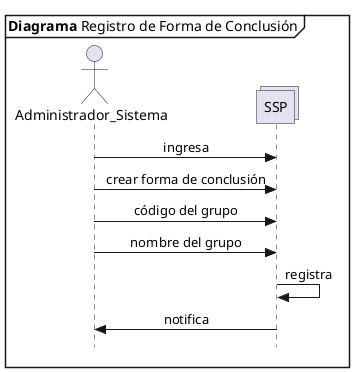 @startuml Registrar_Forma
skinparam Style strictuml
skinparam SequenceMessageAlignment center

mainframe **Diagrama** Registro de Forma de Conclusión

actor Administrador_Sistema as admin
collections SSP 

admin -> SSP : ingresa
admin -> SSP : crear forma de conclusión
admin -> SSP : código del grupo
admin -> SSP : nombre del grupo
SSP -> SSP : registra
SSP -> admin : notifica 

@enduml